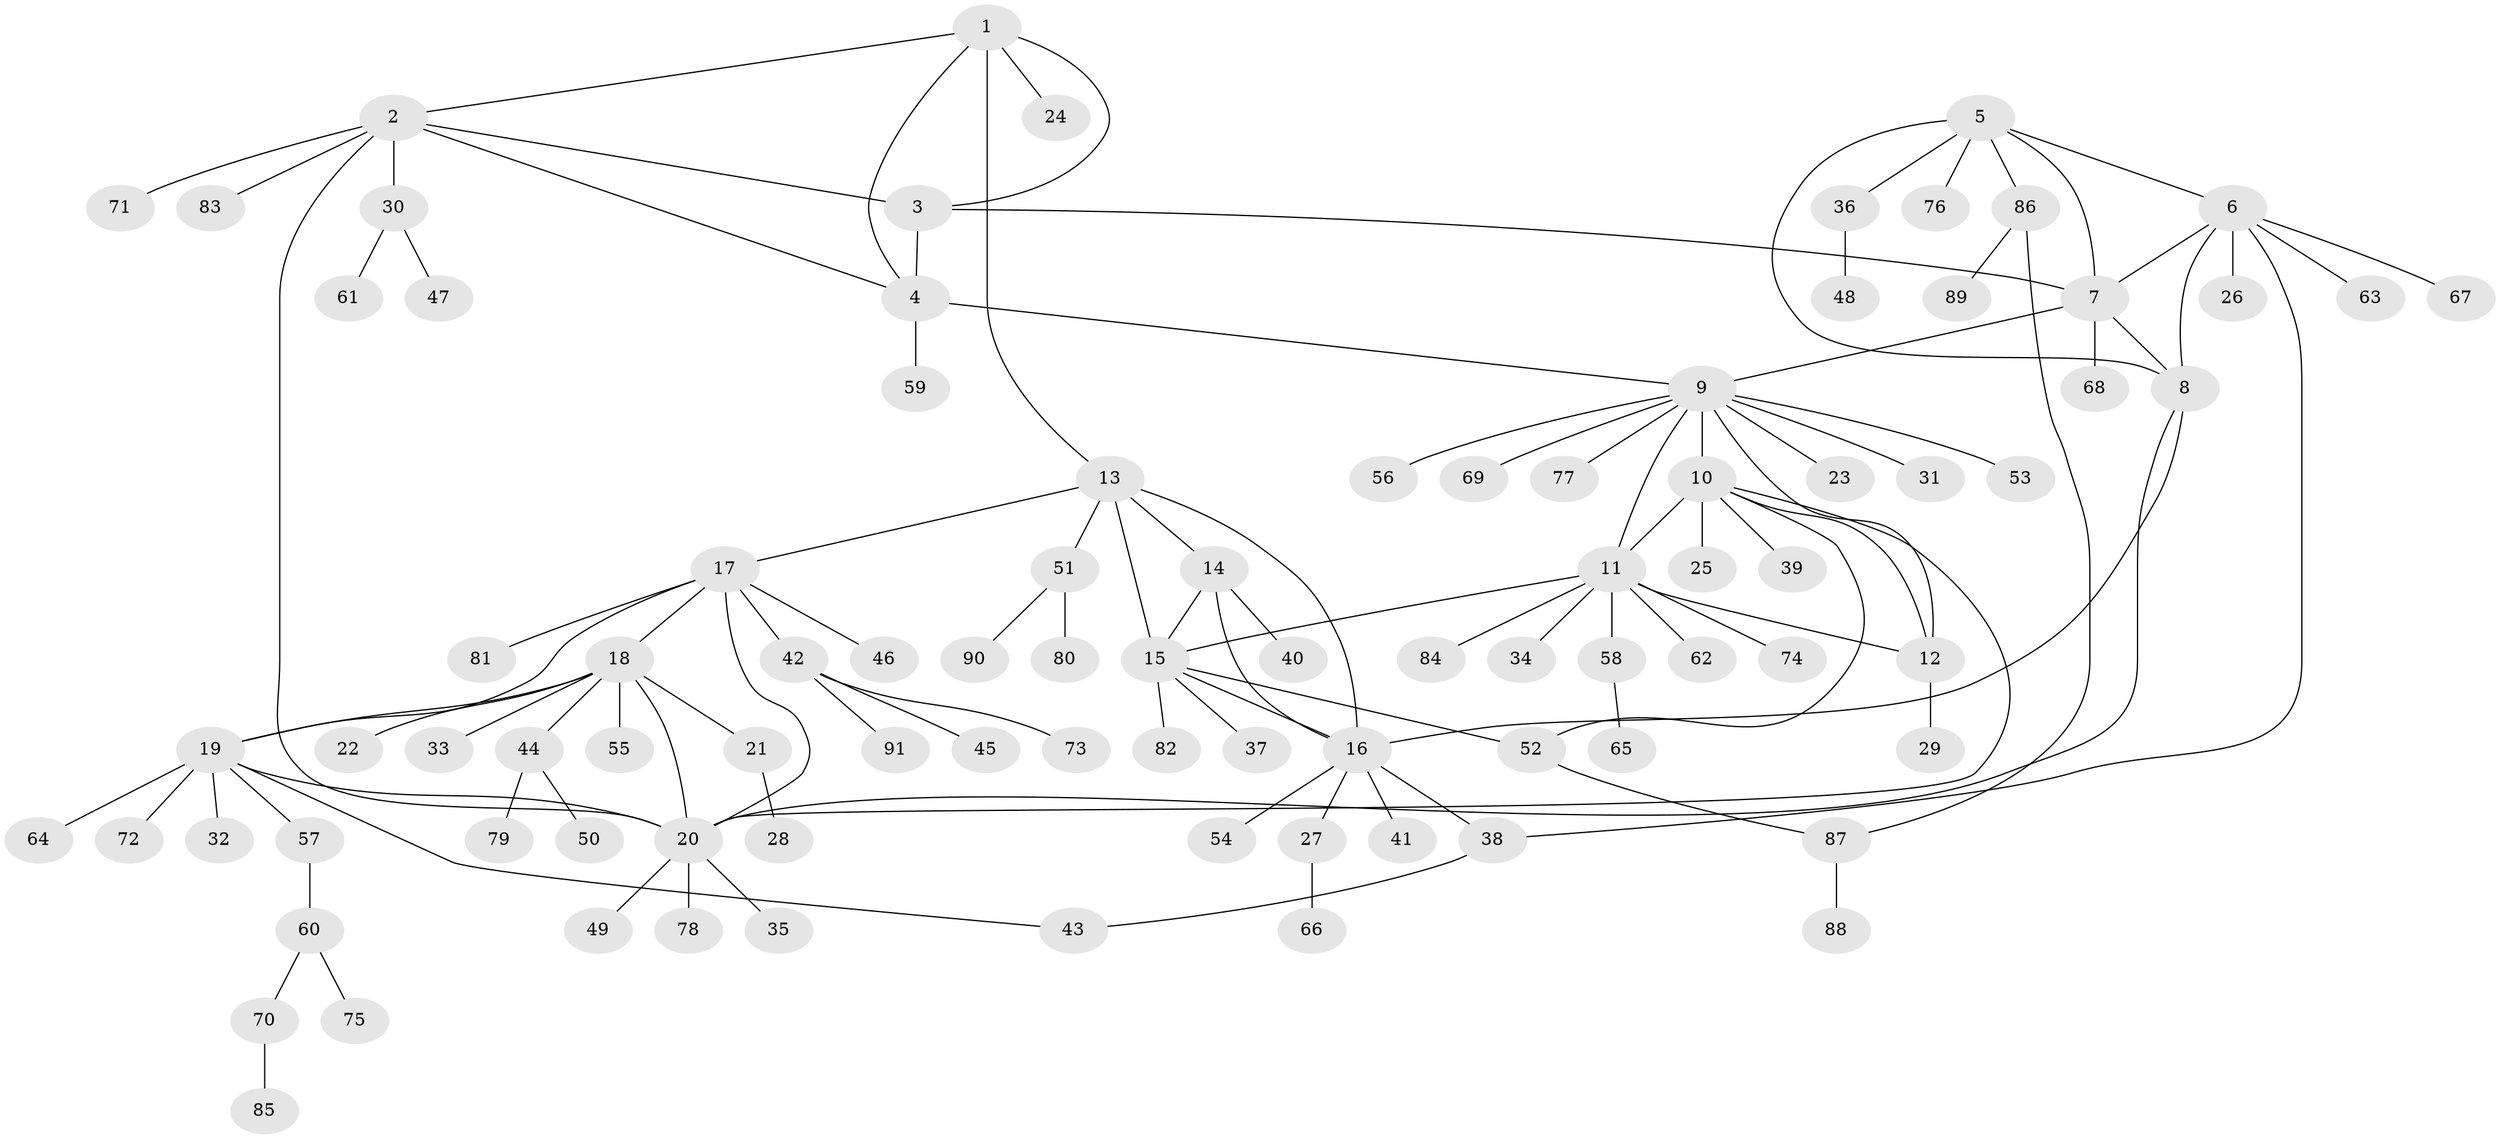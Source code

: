 // coarse degree distribution, {3: 0.13043478260869565, 5: 0.15217391304347827, 6: 0.08695652173913043, 1: 0.43478260869565216, 2: 0.08695652173913043, 4: 0.043478260869565216, 9: 0.021739130434782608, 7: 0.043478260869565216}
// Generated by graph-tools (version 1.1) at 2025/37/03/04/25 23:37:38]
// undirected, 91 vertices, 115 edges
graph export_dot {
  node [color=gray90,style=filled];
  1;
  2;
  3;
  4;
  5;
  6;
  7;
  8;
  9;
  10;
  11;
  12;
  13;
  14;
  15;
  16;
  17;
  18;
  19;
  20;
  21;
  22;
  23;
  24;
  25;
  26;
  27;
  28;
  29;
  30;
  31;
  32;
  33;
  34;
  35;
  36;
  37;
  38;
  39;
  40;
  41;
  42;
  43;
  44;
  45;
  46;
  47;
  48;
  49;
  50;
  51;
  52;
  53;
  54;
  55;
  56;
  57;
  58;
  59;
  60;
  61;
  62;
  63;
  64;
  65;
  66;
  67;
  68;
  69;
  70;
  71;
  72;
  73;
  74;
  75;
  76;
  77;
  78;
  79;
  80;
  81;
  82;
  83;
  84;
  85;
  86;
  87;
  88;
  89;
  90;
  91;
  1 -- 2;
  1 -- 3;
  1 -- 4;
  1 -- 13;
  1 -- 24;
  2 -- 3;
  2 -- 4;
  2 -- 20;
  2 -- 30;
  2 -- 71;
  2 -- 83;
  3 -- 4;
  3 -- 7;
  4 -- 9;
  4 -- 59;
  5 -- 6;
  5 -- 7;
  5 -- 8;
  5 -- 36;
  5 -- 76;
  5 -- 86;
  6 -- 7;
  6 -- 8;
  6 -- 26;
  6 -- 38;
  6 -- 63;
  6 -- 67;
  7 -- 8;
  7 -- 9;
  7 -- 68;
  8 -- 16;
  8 -- 20;
  9 -- 10;
  9 -- 11;
  9 -- 12;
  9 -- 23;
  9 -- 31;
  9 -- 53;
  9 -- 56;
  9 -- 69;
  9 -- 77;
  10 -- 11;
  10 -- 12;
  10 -- 20;
  10 -- 25;
  10 -- 39;
  10 -- 52;
  11 -- 12;
  11 -- 15;
  11 -- 34;
  11 -- 58;
  11 -- 62;
  11 -- 74;
  11 -- 84;
  12 -- 29;
  13 -- 14;
  13 -- 15;
  13 -- 16;
  13 -- 17;
  13 -- 51;
  14 -- 15;
  14 -- 16;
  14 -- 40;
  15 -- 16;
  15 -- 37;
  15 -- 52;
  15 -- 82;
  16 -- 27;
  16 -- 38;
  16 -- 41;
  16 -- 54;
  17 -- 18;
  17 -- 19;
  17 -- 20;
  17 -- 42;
  17 -- 46;
  17 -- 81;
  18 -- 19;
  18 -- 20;
  18 -- 21;
  18 -- 22;
  18 -- 33;
  18 -- 44;
  18 -- 55;
  19 -- 20;
  19 -- 32;
  19 -- 43;
  19 -- 57;
  19 -- 64;
  19 -- 72;
  20 -- 35;
  20 -- 49;
  20 -- 78;
  21 -- 28;
  27 -- 66;
  30 -- 47;
  30 -- 61;
  36 -- 48;
  38 -- 43;
  42 -- 45;
  42 -- 73;
  42 -- 91;
  44 -- 50;
  44 -- 79;
  51 -- 80;
  51 -- 90;
  52 -- 87;
  57 -- 60;
  58 -- 65;
  60 -- 70;
  60 -- 75;
  70 -- 85;
  86 -- 87;
  86 -- 89;
  87 -- 88;
}
